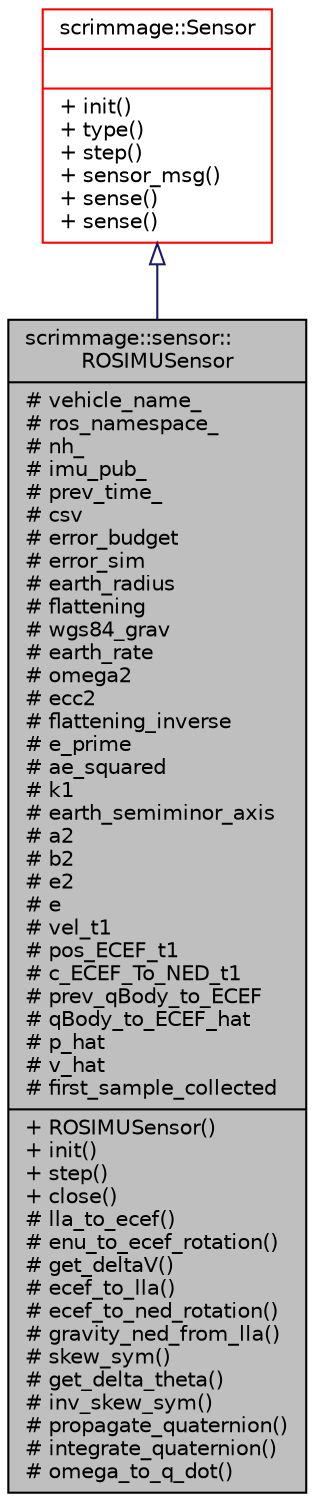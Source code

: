 digraph "scrimmage::sensor::ROSIMUSensor"
{
 // LATEX_PDF_SIZE
  edge [fontname="Helvetica",fontsize="10",labelfontname="Helvetica",labelfontsize="10"];
  node [fontname="Helvetica",fontsize="10",shape=record];
  Node1 [label="{scrimmage::sensor::\lROSIMUSensor\n|# vehicle_name_\l# ros_namespace_\l# nh_\l# imu_pub_\l# prev_time_\l# csv\l# error_budget\l# error_sim\l# earth_radius\l# flattening\l# wgs84_grav\l# earth_rate\l# omega2\l# ecc2\l# flattening_inverse\l# e_prime\l# ae_squared\l# k1\l# earth_semiminor_axis\l# a2\l# b2\l# e2\l# e\l# vel_t1\l# pos_ECEF_t1\l# c_ECEF_To_NED_t1\l# prev_qBody_to_ECEF\l# qBody_to_ECEF_hat\l# p_hat\l# v_hat\l# first_sample_collected\l|+ ROSIMUSensor()\l+ init()\l+ step()\l+ close()\l# lla_to_ecef()\l# enu_to_ecef_rotation()\l# get_deltaV()\l# ecef_to_lla()\l# ecef_to_ned_rotation()\l# gravity_ned_from_lla()\l# skew_sym()\l# get_delta_theta()\l# inv_skew_sym()\l# propagate_quaternion()\l# integrate_quaternion()\l# omega_to_q_dot()\l}",height=0.2,width=0.4,color="black", fillcolor="grey75", style="filled", fontcolor="black",tooltip=" "];
  Node2 -> Node1 [dir="back",color="midnightblue",fontsize="10",style="solid",arrowtail="onormal",fontname="Helvetica"];
  Node2 [label="{scrimmage::Sensor\n||+ init()\l+ type()\l+ step()\l+ sensor_msg()\l+ sense()\l+ sense()\l}",height=0.2,width=0.4,color="red", fillcolor="white", style="filled",URL="$classscrimmage_1_1Sensor.html",tooltip=" "];
}
